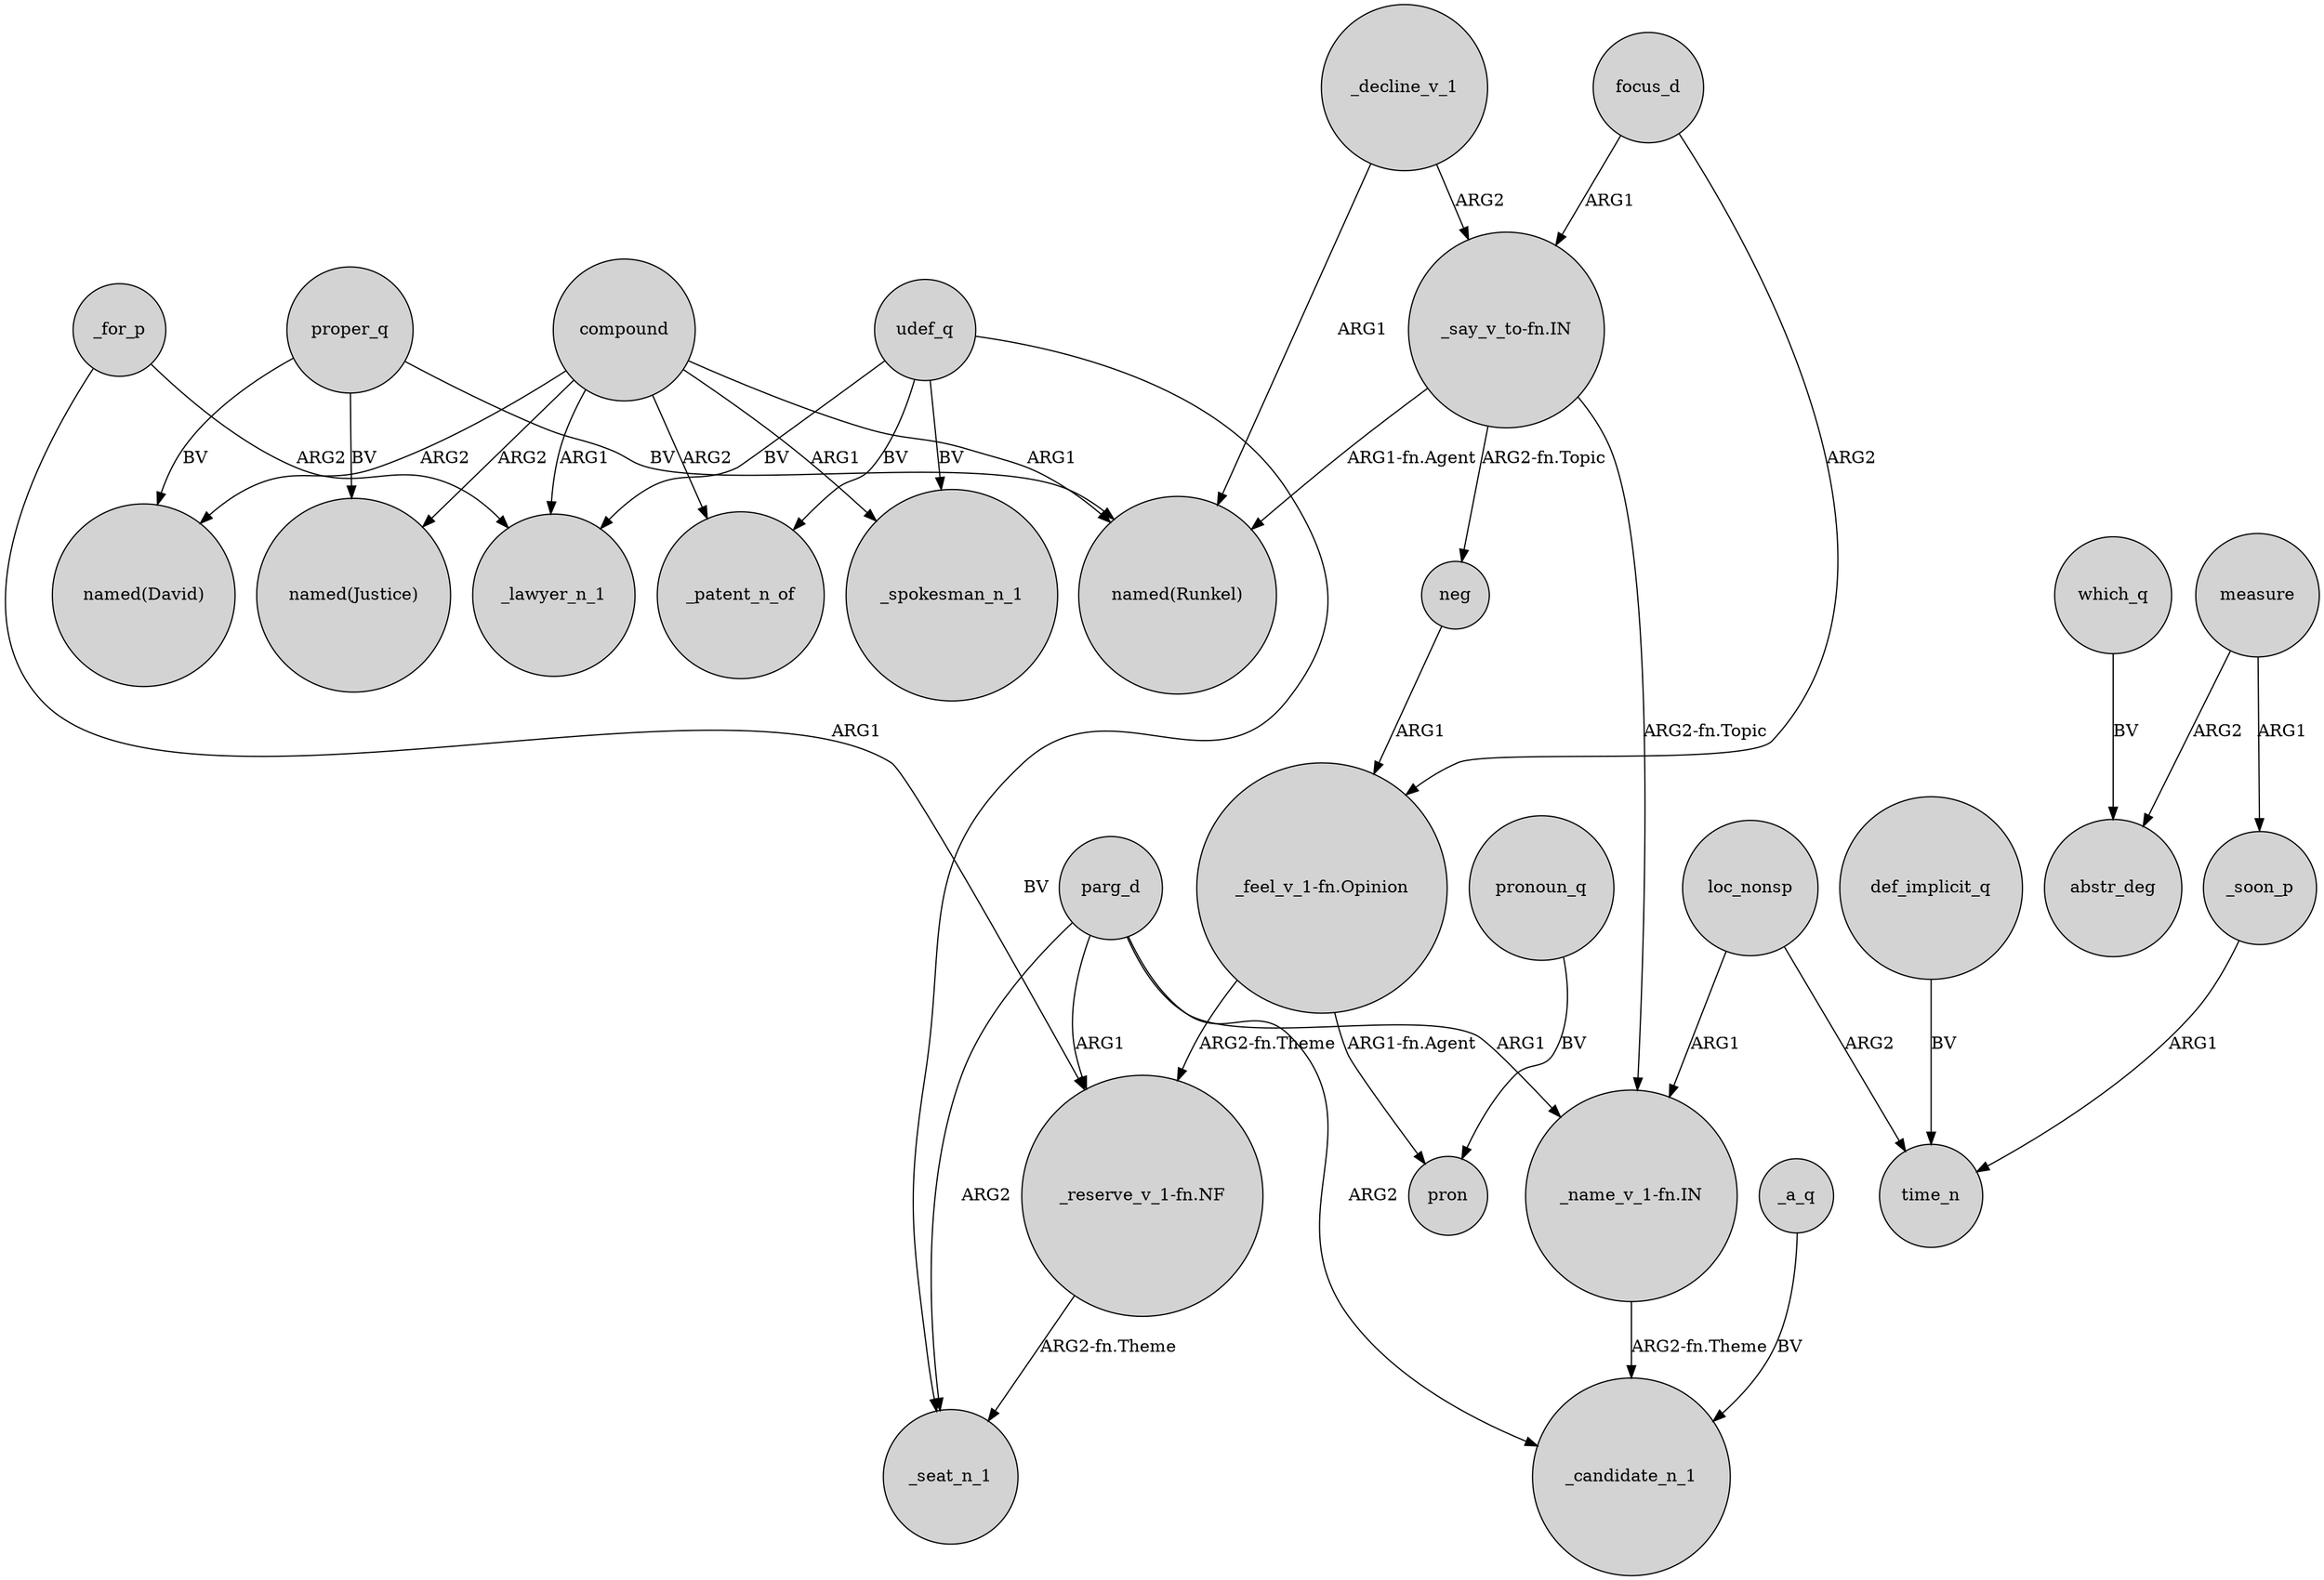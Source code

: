 digraph {
	node [shape=circle style=filled]
	_for_p -> _lawyer_n_1 [label=ARG2]
	measure -> abstr_deg [label=ARG2]
	proper_q -> "named(Runkel)" [label=BV]
	parg_d -> _seat_n_1 [label=ARG2]
	compound -> _lawyer_n_1 [label=ARG1]
	def_implicit_q -> time_n [label=BV]
	focus_d -> "_feel_v_1-fn.Opinion" [label=ARG2]
	parg_d -> _candidate_n_1 [label=ARG2]
	udef_q -> _spokesman_n_1 [label=BV]
	loc_nonsp -> time_n [label=ARG2]
	"_reserve_v_1-fn.NF" -> _seat_n_1 [label="ARG2-fn.Theme"]
	"_say_v_to-fn.IN" -> "_name_v_1-fn.IN" [label="ARG2-fn.Topic"]
	"_feel_v_1-fn.Opinion" -> "_reserve_v_1-fn.NF" [label="ARG2-fn.Theme"]
	compound -> _patent_n_of [label=ARG2]
	_a_q -> _candidate_n_1 [label=BV]
	udef_q -> _patent_n_of [label=BV]
	_decline_v_1 -> "_say_v_to-fn.IN" [label=ARG2]
	pronoun_q -> pron [label=BV]
	compound -> _spokesman_n_1 [label=ARG1]
	_for_p -> "_reserve_v_1-fn.NF" [label=ARG1]
	proper_q -> "named(Justice)" [label=BV]
	compound -> "named(Justice)" [label=ARG2]
	compound -> "named(David)" [label=ARG2]
	udef_q -> _lawyer_n_1 [label=BV]
	which_q -> abstr_deg [label=BV]
	"_say_v_to-fn.IN" -> "named(Runkel)" [label="ARG1-fn.Agent"]
	"_name_v_1-fn.IN" -> _candidate_n_1 [label="ARG2-fn.Theme"]
	measure -> _soon_p [label=ARG1]
	compound -> "named(Runkel)" [label=ARG1]
	"_say_v_to-fn.IN" -> neg [label="ARG2-fn.Topic"]
	parg_d -> "_reserve_v_1-fn.NF" [label=ARG1]
	udef_q -> _seat_n_1 [label=BV]
	_soon_p -> time_n [label=ARG1]
	"_feel_v_1-fn.Opinion" -> pron [label="ARG1-fn.Agent"]
	loc_nonsp -> "_name_v_1-fn.IN" [label=ARG1]
	proper_q -> "named(David)" [label=BV]
	neg -> "_feel_v_1-fn.Opinion" [label=ARG1]
	_decline_v_1 -> "named(Runkel)" [label=ARG1]
	parg_d -> "_name_v_1-fn.IN" [label=ARG1]
	focus_d -> "_say_v_to-fn.IN" [label=ARG1]
}
